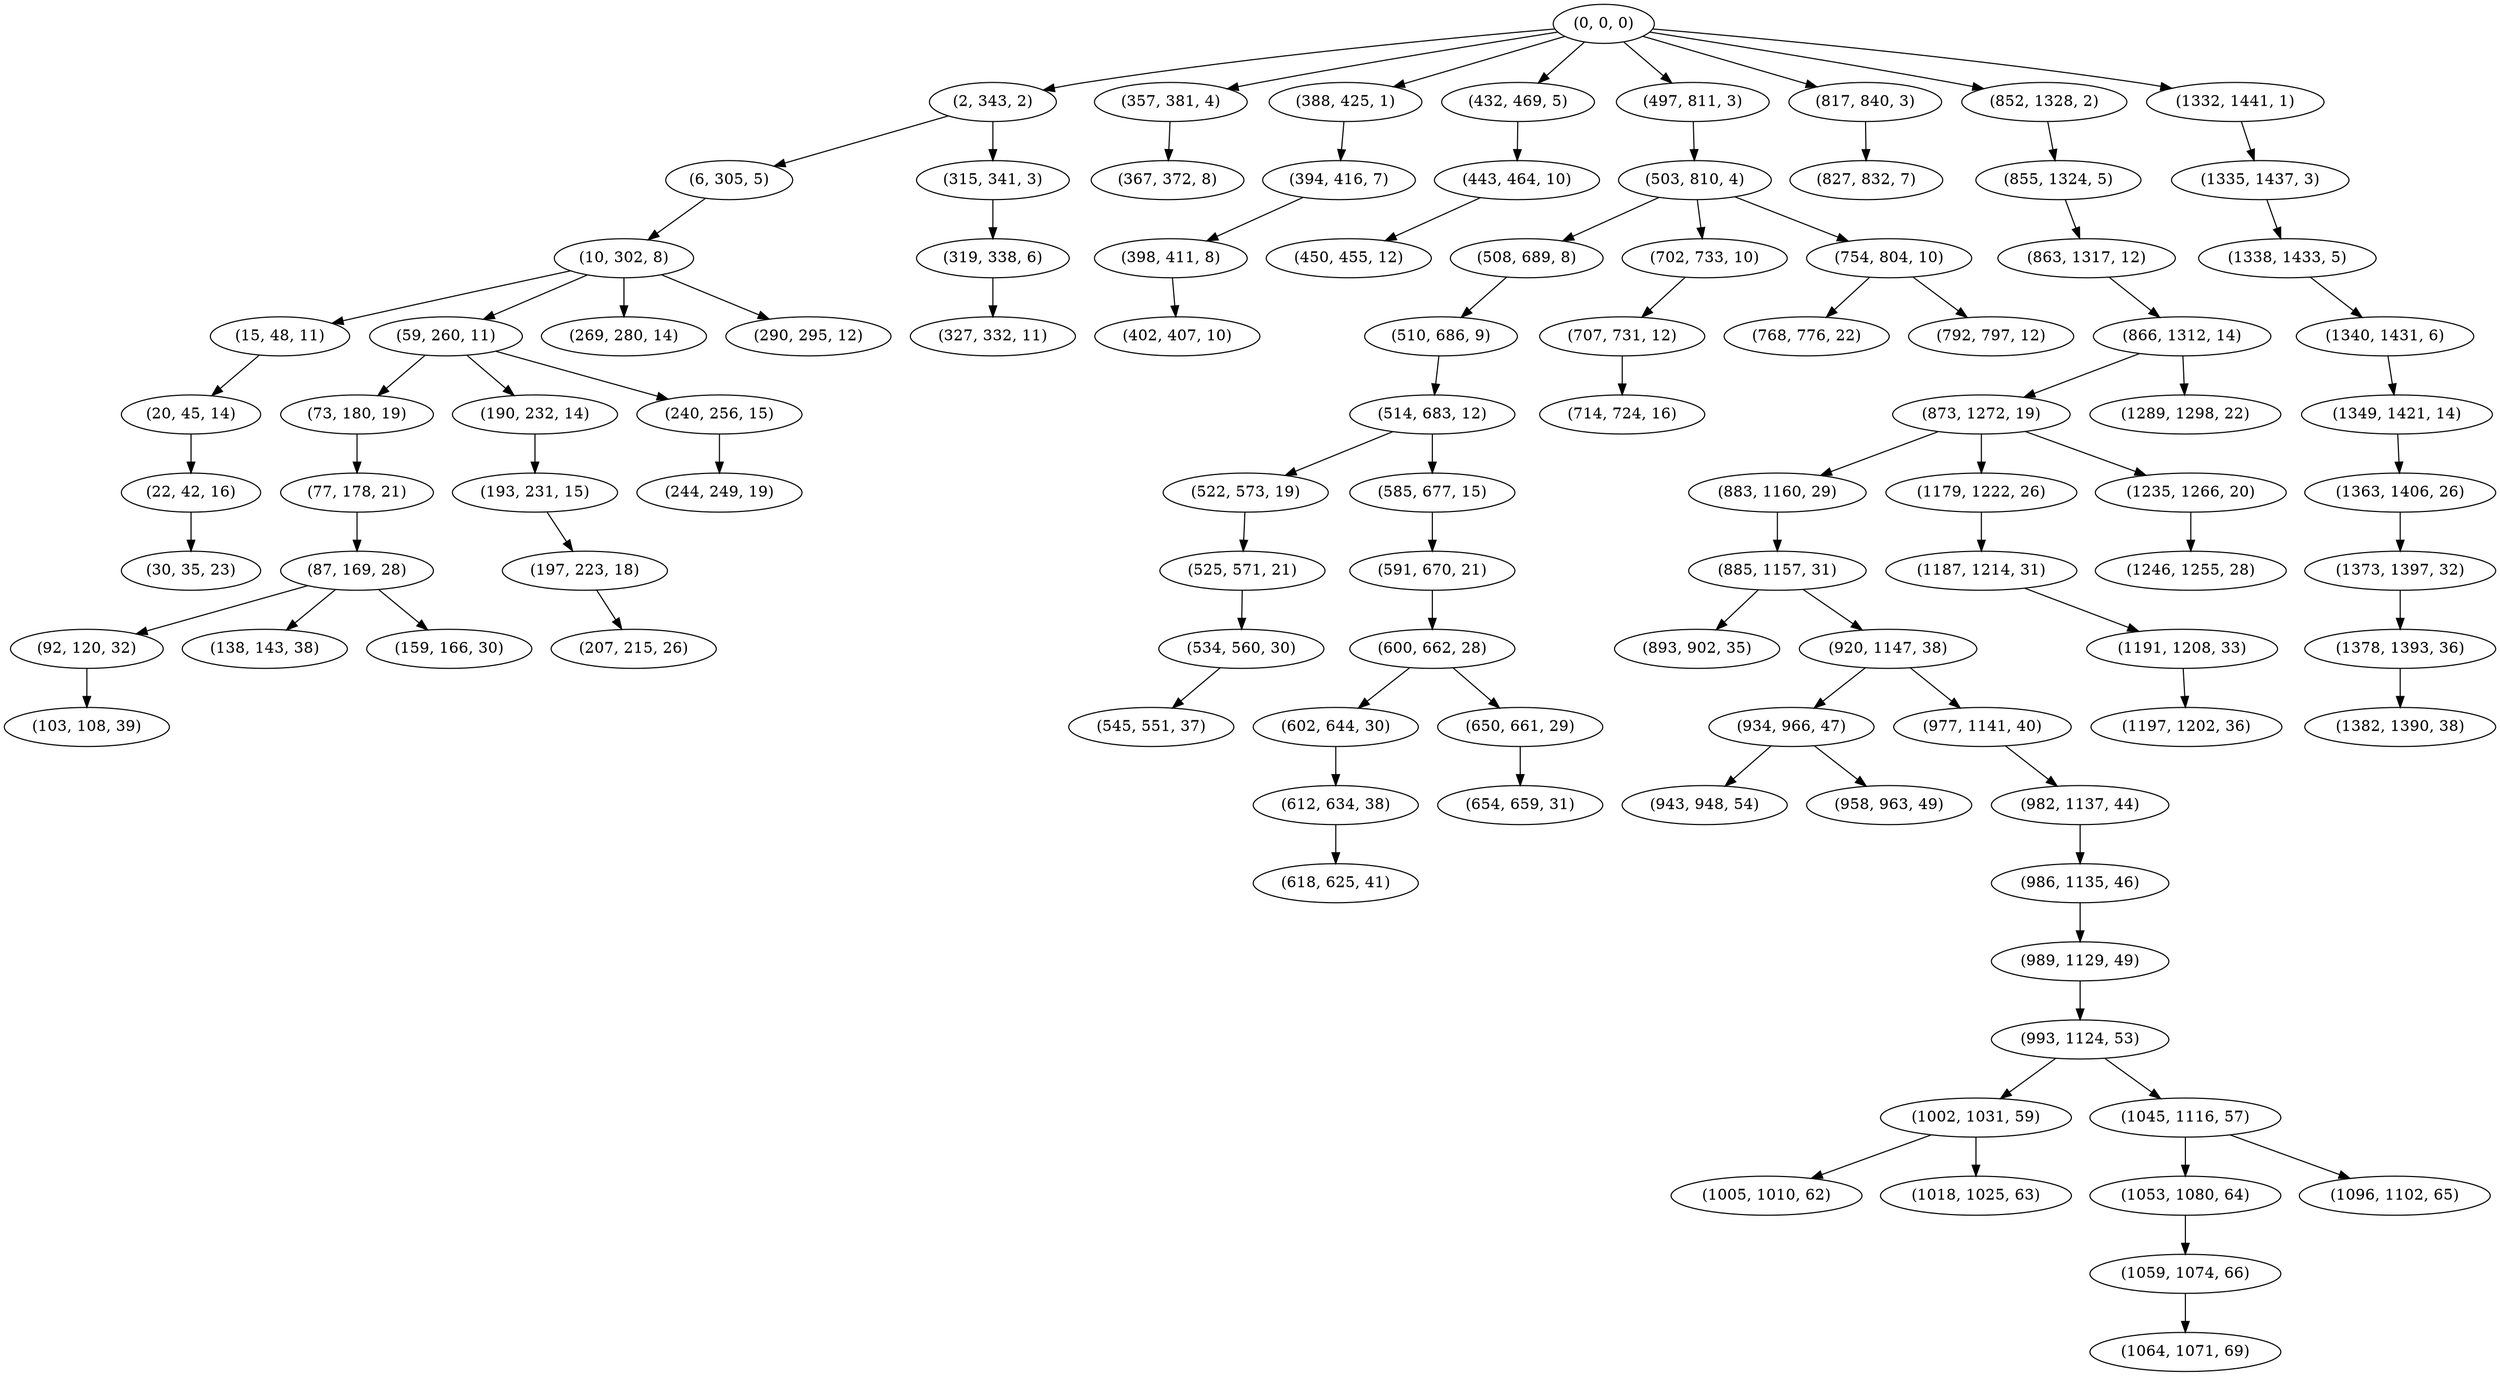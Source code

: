 digraph tree {
    "(0, 0, 0)";
    "(2, 343, 2)";
    "(6, 305, 5)";
    "(10, 302, 8)";
    "(15, 48, 11)";
    "(20, 45, 14)";
    "(22, 42, 16)";
    "(30, 35, 23)";
    "(59, 260, 11)";
    "(73, 180, 19)";
    "(77, 178, 21)";
    "(87, 169, 28)";
    "(92, 120, 32)";
    "(103, 108, 39)";
    "(138, 143, 38)";
    "(159, 166, 30)";
    "(190, 232, 14)";
    "(193, 231, 15)";
    "(197, 223, 18)";
    "(207, 215, 26)";
    "(240, 256, 15)";
    "(244, 249, 19)";
    "(269, 280, 14)";
    "(290, 295, 12)";
    "(315, 341, 3)";
    "(319, 338, 6)";
    "(327, 332, 11)";
    "(357, 381, 4)";
    "(367, 372, 8)";
    "(388, 425, 1)";
    "(394, 416, 7)";
    "(398, 411, 8)";
    "(402, 407, 10)";
    "(432, 469, 5)";
    "(443, 464, 10)";
    "(450, 455, 12)";
    "(497, 811, 3)";
    "(503, 810, 4)";
    "(508, 689, 8)";
    "(510, 686, 9)";
    "(514, 683, 12)";
    "(522, 573, 19)";
    "(525, 571, 21)";
    "(534, 560, 30)";
    "(545, 551, 37)";
    "(585, 677, 15)";
    "(591, 670, 21)";
    "(600, 662, 28)";
    "(602, 644, 30)";
    "(612, 634, 38)";
    "(618, 625, 41)";
    "(650, 661, 29)";
    "(654, 659, 31)";
    "(702, 733, 10)";
    "(707, 731, 12)";
    "(714, 724, 16)";
    "(754, 804, 10)";
    "(768, 776, 22)";
    "(792, 797, 12)";
    "(817, 840, 3)";
    "(827, 832, 7)";
    "(852, 1328, 2)";
    "(855, 1324, 5)";
    "(863, 1317, 12)";
    "(866, 1312, 14)";
    "(873, 1272, 19)";
    "(883, 1160, 29)";
    "(885, 1157, 31)";
    "(893, 902, 35)";
    "(920, 1147, 38)";
    "(934, 966, 47)";
    "(943, 948, 54)";
    "(958, 963, 49)";
    "(977, 1141, 40)";
    "(982, 1137, 44)";
    "(986, 1135, 46)";
    "(989, 1129, 49)";
    "(993, 1124, 53)";
    "(1002, 1031, 59)";
    "(1005, 1010, 62)";
    "(1018, 1025, 63)";
    "(1045, 1116, 57)";
    "(1053, 1080, 64)";
    "(1059, 1074, 66)";
    "(1064, 1071, 69)";
    "(1096, 1102, 65)";
    "(1179, 1222, 26)";
    "(1187, 1214, 31)";
    "(1191, 1208, 33)";
    "(1197, 1202, 36)";
    "(1235, 1266, 20)";
    "(1246, 1255, 28)";
    "(1289, 1298, 22)";
    "(1332, 1441, 1)";
    "(1335, 1437, 3)";
    "(1338, 1433, 5)";
    "(1340, 1431, 6)";
    "(1349, 1421, 14)";
    "(1363, 1406, 26)";
    "(1373, 1397, 32)";
    "(1378, 1393, 36)";
    "(1382, 1390, 38)";
    "(0, 0, 0)" -> "(2, 343, 2)";
    "(0, 0, 0)" -> "(357, 381, 4)";
    "(0, 0, 0)" -> "(388, 425, 1)";
    "(0, 0, 0)" -> "(432, 469, 5)";
    "(0, 0, 0)" -> "(497, 811, 3)";
    "(0, 0, 0)" -> "(817, 840, 3)";
    "(0, 0, 0)" -> "(852, 1328, 2)";
    "(0, 0, 0)" -> "(1332, 1441, 1)";
    "(2, 343, 2)" -> "(6, 305, 5)";
    "(2, 343, 2)" -> "(315, 341, 3)";
    "(6, 305, 5)" -> "(10, 302, 8)";
    "(10, 302, 8)" -> "(15, 48, 11)";
    "(10, 302, 8)" -> "(59, 260, 11)";
    "(10, 302, 8)" -> "(269, 280, 14)";
    "(10, 302, 8)" -> "(290, 295, 12)";
    "(15, 48, 11)" -> "(20, 45, 14)";
    "(20, 45, 14)" -> "(22, 42, 16)";
    "(22, 42, 16)" -> "(30, 35, 23)";
    "(59, 260, 11)" -> "(73, 180, 19)";
    "(59, 260, 11)" -> "(190, 232, 14)";
    "(59, 260, 11)" -> "(240, 256, 15)";
    "(73, 180, 19)" -> "(77, 178, 21)";
    "(77, 178, 21)" -> "(87, 169, 28)";
    "(87, 169, 28)" -> "(92, 120, 32)";
    "(87, 169, 28)" -> "(138, 143, 38)";
    "(87, 169, 28)" -> "(159, 166, 30)";
    "(92, 120, 32)" -> "(103, 108, 39)";
    "(190, 232, 14)" -> "(193, 231, 15)";
    "(193, 231, 15)" -> "(197, 223, 18)";
    "(197, 223, 18)" -> "(207, 215, 26)";
    "(240, 256, 15)" -> "(244, 249, 19)";
    "(315, 341, 3)" -> "(319, 338, 6)";
    "(319, 338, 6)" -> "(327, 332, 11)";
    "(357, 381, 4)" -> "(367, 372, 8)";
    "(388, 425, 1)" -> "(394, 416, 7)";
    "(394, 416, 7)" -> "(398, 411, 8)";
    "(398, 411, 8)" -> "(402, 407, 10)";
    "(432, 469, 5)" -> "(443, 464, 10)";
    "(443, 464, 10)" -> "(450, 455, 12)";
    "(497, 811, 3)" -> "(503, 810, 4)";
    "(503, 810, 4)" -> "(508, 689, 8)";
    "(503, 810, 4)" -> "(702, 733, 10)";
    "(503, 810, 4)" -> "(754, 804, 10)";
    "(508, 689, 8)" -> "(510, 686, 9)";
    "(510, 686, 9)" -> "(514, 683, 12)";
    "(514, 683, 12)" -> "(522, 573, 19)";
    "(514, 683, 12)" -> "(585, 677, 15)";
    "(522, 573, 19)" -> "(525, 571, 21)";
    "(525, 571, 21)" -> "(534, 560, 30)";
    "(534, 560, 30)" -> "(545, 551, 37)";
    "(585, 677, 15)" -> "(591, 670, 21)";
    "(591, 670, 21)" -> "(600, 662, 28)";
    "(600, 662, 28)" -> "(602, 644, 30)";
    "(600, 662, 28)" -> "(650, 661, 29)";
    "(602, 644, 30)" -> "(612, 634, 38)";
    "(612, 634, 38)" -> "(618, 625, 41)";
    "(650, 661, 29)" -> "(654, 659, 31)";
    "(702, 733, 10)" -> "(707, 731, 12)";
    "(707, 731, 12)" -> "(714, 724, 16)";
    "(754, 804, 10)" -> "(768, 776, 22)";
    "(754, 804, 10)" -> "(792, 797, 12)";
    "(817, 840, 3)" -> "(827, 832, 7)";
    "(852, 1328, 2)" -> "(855, 1324, 5)";
    "(855, 1324, 5)" -> "(863, 1317, 12)";
    "(863, 1317, 12)" -> "(866, 1312, 14)";
    "(866, 1312, 14)" -> "(873, 1272, 19)";
    "(866, 1312, 14)" -> "(1289, 1298, 22)";
    "(873, 1272, 19)" -> "(883, 1160, 29)";
    "(873, 1272, 19)" -> "(1179, 1222, 26)";
    "(873, 1272, 19)" -> "(1235, 1266, 20)";
    "(883, 1160, 29)" -> "(885, 1157, 31)";
    "(885, 1157, 31)" -> "(893, 902, 35)";
    "(885, 1157, 31)" -> "(920, 1147, 38)";
    "(920, 1147, 38)" -> "(934, 966, 47)";
    "(920, 1147, 38)" -> "(977, 1141, 40)";
    "(934, 966, 47)" -> "(943, 948, 54)";
    "(934, 966, 47)" -> "(958, 963, 49)";
    "(977, 1141, 40)" -> "(982, 1137, 44)";
    "(982, 1137, 44)" -> "(986, 1135, 46)";
    "(986, 1135, 46)" -> "(989, 1129, 49)";
    "(989, 1129, 49)" -> "(993, 1124, 53)";
    "(993, 1124, 53)" -> "(1002, 1031, 59)";
    "(993, 1124, 53)" -> "(1045, 1116, 57)";
    "(1002, 1031, 59)" -> "(1005, 1010, 62)";
    "(1002, 1031, 59)" -> "(1018, 1025, 63)";
    "(1045, 1116, 57)" -> "(1053, 1080, 64)";
    "(1045, 1116, 57)" -> "(1096, 1102, 65)";
    "(1053, 1080, 64)" -> "(1059, 1074, 66)";
    "(1059, 1074, 66)" -> "(1064, 1071, 69)";
    "(1179, 1222, 26)" -> "(1187, 1214, 31)";
    "(1187, 1214, 31)" -> "(1191, 1208, 33)";
    "(1191, 1208, 33)" -> "(1197, 1202, 36)";
    "(1235, 1266, 20)" -> "(1246, 1255, 28)";
    "(1332, 1441, 1)" -> "(1335, 1437, 3)";
    "(1335, 1437, 3)" -> "(1338, 1433, 5)";
    "(1338, 1433, 5)" -> "(1340, 1431, 6)";
    "(1340, 1431, 6)" -> "(1349, 1421, 14)";
    "(1349, 1421, 14)" -> "(1363, 1406, 26)";
    "(1363, 1406, 26)" -> "(1373, 1397, 32)";
    "(1373, 1397, 32)" -> "(1378, 1393, 36)";
    "(1378, 1393, 36)" -> "(1382, 1390, 38)";
}
